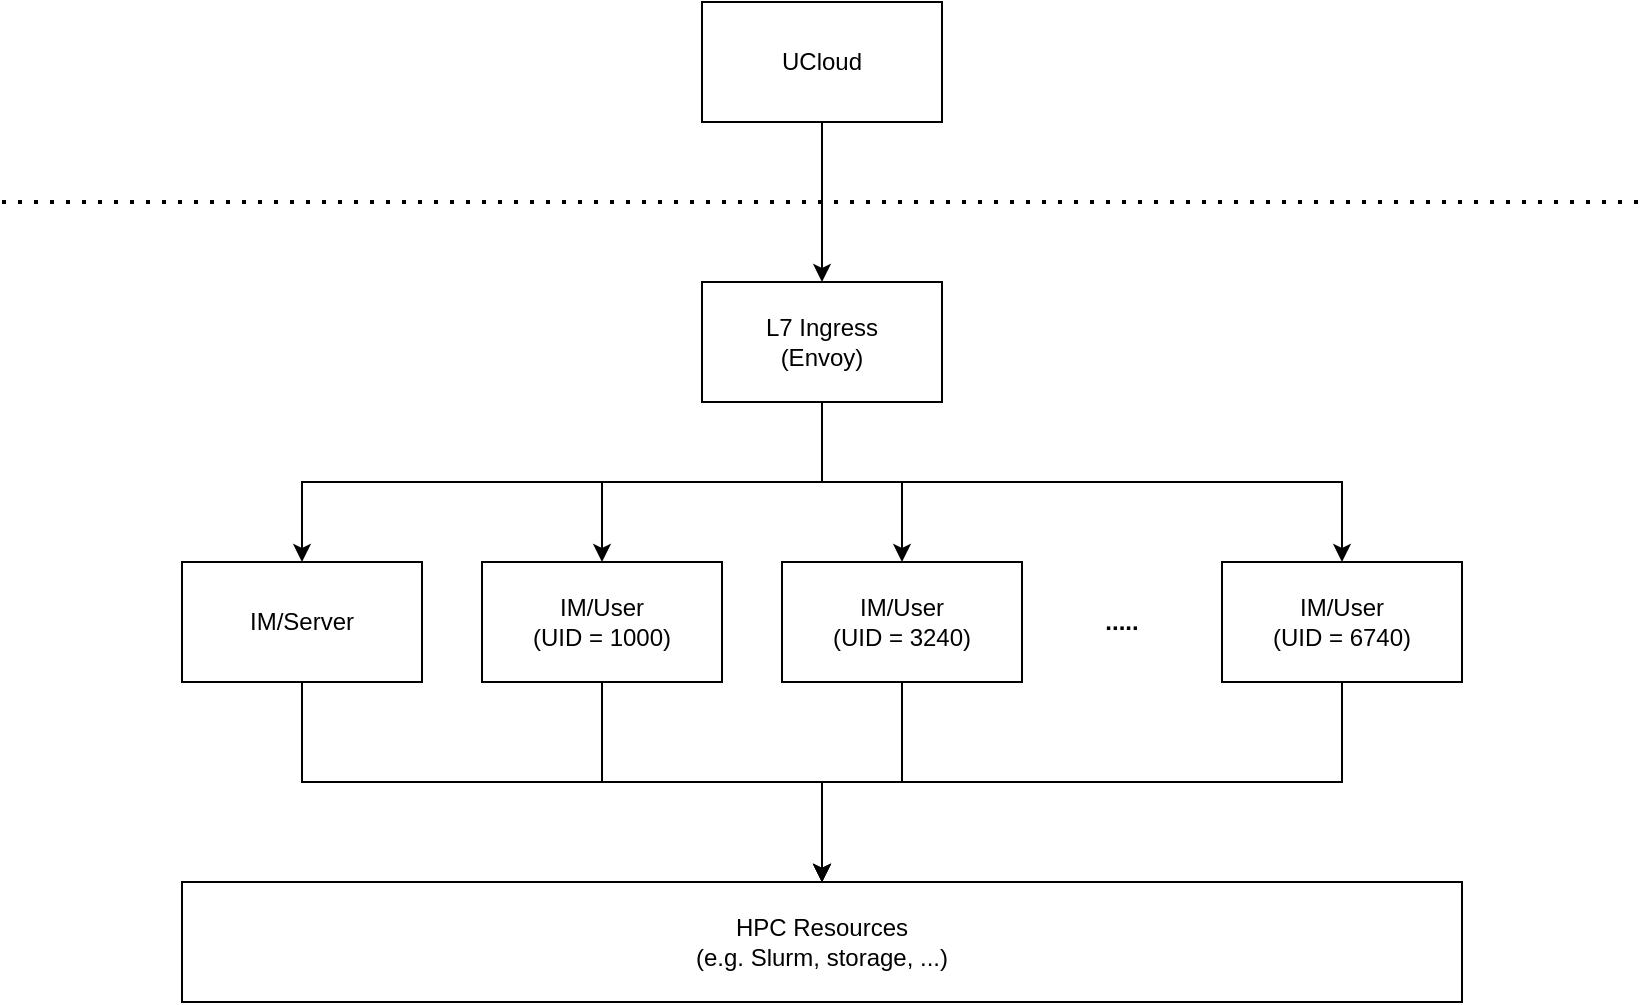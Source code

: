 <mxfile version="13.9.9" type="device"><diagram id="3JN0H6B1jMPa7w1rb1jz" name="Page-1"><mxGraphModel dx="868" dy="810" grid="1" gridSize="10" guides="1" tooltips="1" connect="1" arrows="1" fold="1" page="1" pageScale="1" pageWidth="2336" pageHeight="1654" math="0" shadow="0"><root><mxCell id="0"/><mxCell id="1" parent="0"/><mxCell id="iKZBjj4oXw9PYyQk32b6-4" style="edgeStyle=orthogonalEdgeStyle;rounded=0;orthogonalLoop=1;jettySize=auto;html=1;entryX=0.5;entryY=0;entryDx=0;entryDy=0;" edge="1" parent="1" source="iKZBjj4oXw9PYyQk32b6-1" target="iKZBjj4oXw9PYyQk32b6-3"><mxGeometry relative="1" as="geometry"/></mxCell><mxCell id="iKZBjj4oXw9PYyQk32b6-1" value="UCloud" style="rounded=0;whiteSpace=wrap;html=1;" vertex="1" parent="1"><mxGeometry x="690" y="190" width="120" height="60" as="geometry"/></mxCell><mxCell id="iKZBjj4oXw9PYyQk32b6-2" value="" style="endArrow=none;dashed=1;html=1;dashPattern=1 3;strokeWidth=2;" edge="1" parent="1"><mxGeometry width="50" height="50" relative="1" as="geometry"><mxPoint x="340" y="290" as="sourcePoint"/><mxPoint x="1160" y="290" as="targetPoint"/></mxGeometry></mxCell><mxCell id="iKZBjj4oXw9PYyQk32b6-10" style="edgeStyle=orthogonalEdgeStyle;rounded=0;orthogonalLoop=1;jettySize=auto;html=1;exitX=0.5;exitY=1;exitDx=0;exitDy=0;entryX=0.5;entryY=0;entryDx=0;entryDy=0;" edge="1" parent="1" source="iKZBjj4oXw9PYyQk32b6-3" target="iKZBjj4oXw9PYyQk32b6-5"><mxGeometry relative="1" as="geometry"/></mxCell><mxCell id="iKZBjj4oXw9PYyQk32b6-11" style="edgeStyle=orthogonalEdgeStyle;rounded=0;orthogonalLoop=1;jettySize=auto;html=1;exitX=0.5;exitY=1;exitDx=0;exitDy=0;entryX=0.5;entryY=0;entryDx=0;entryDy=0;" edge="1" parent="1" source="iKZBjj4oXw9PYyQk32b6-3" target="iKZBjj4oXw9PYyQk32b6-6"><mxGeometry relative="1" as="geometry"/></mxCell><mxCell id="iKZBjj4oXw9PYyQk32b6-12" style="edgeStyle=orthogonalEdgeStyle;rounded=0;orthogonalLoop=1;jettySize=auto;html=1;exitX=0.5;exitY=1;exitDx=0;exitDy=0;entryX=0.5;entryY=0;entryDx=0;entryDy=0;" edge="1" parent="1" source="iKZBjj4oXw9PYyQk32b6-3" target="iKZBjj4oXw9PYyQk32b6-7"><mxGeometry relative="1" as="geometry"/></mxCell><mxCell id="iKZBjj4oXw9PYyQk32b6-13" style="edgeStyle=orthogonalEdgeStyle;rounded=0;orthogonalLoop=1;jettySize=auto;html=1;exitX=0.5;exitY=1;exitDx=0;exitDy=0;entryX=0.5;entryY=0;entryDx=0;entryDy=0;" edge="1" parent="1" source="iKZBjj4oXw9PYyQk32b6-3" target="iKZBjj4oXw9PYyQk32b6-9"><mxGeometry relative="1" as="geometry"/></mxCell><mxCell id="iKZBjj4oXw9PYyQk32b6-3" value="L7 Ingress&lt;br&gt;(Envoy)" style="rounded=0;whiteSpace=wrap;html=1;" vertex="1" parent="1"><mxGeometry x="690" y="330" width="120" height="60" as="geometry"/></mxCell><mxCell id="iKZBjj4oXw9PYyQk32b6-18" style="edgeStyle=orthogonalEdgeStyle;rounded=0;orthogonalLoop=1;jettySize=auto;html=1;exitX=0.5;exitY=1;exitDx=0;exitDy=0;entryX=0.5;entryY=0;entryDx=0;entryDy=0;" edge="1" parent="1" source="iKZBjj4oXw9PYyQk32b6-5" target="iKZBjj4oXw9PYyQk32b6-14"><mxGeometry relative="1" as="geometry"/></mxCell><mxCell id="iKZBjj4oXw9PYyQk32b6-5" value="IM/Server" style="rounded=0;whiteSpace=wrap;html=1;" vertex="1" parent="1"><mxGeometry x="430" y="470" width="120" height="60" as="geometry"/></mxCell><mxCell id="iKZBjj4oXw9PYyQk32b6-19" style="edgeStyle=orthogonalEdgeStyle;rounded=0;orthogonalLoop=1;jettySize=auto;html=1;exitX=0.5;exitY=1;exitDx=0;exitDy=0;entryX=0.5;entryY=0;entryDx=0;entryDy=0;" edge="1" parent="1" source="iKZBjj4oXw9PYyQk32b6-6" target="iKZBjj4oXw9PYyQk32b6-14"><mxGeometry relative="1" as="geometry"/></mxCell><mxCell id="iKZBjj4oXw9PYyQk32b6-6" value="IM/User&lt;br&gt;(UID = 1000)" style="rounded=0;whiteSpace=wrap;html=1;" vertex="1" parent="1"><mxGeometry x="580" y="470" width="120" height="60" as="geometry"/></mxCell><mxCell id="iKZBjj4oXw9PYyQk32b6-16" style="edgeStyle=orthogonalEdgeStyle;rounded=0;orthogonalLoop=1;jettySize=auto;html=1;exitX=0.5;exitY=1;exitDx=0;exitDy=0;entryX=0.5;entryY=0;entryDx=0;entryDy=0;" edge="1" parent="1" source="iKZBjj4oXw9PYyQk32b6-7" target="iKZBjj4oXw9PYyQk32b6-14"><mxGeometry relative="1" as="geometry"/></mxCell><mxCell id="iKZBjj4oXw9PYyQk32b6-7" value="IM/User&lt;br&gt;(UID = 3240)" style="rounded=0;whiteSpace=wrap;html=1;" vertex="1" parent="1"><mxGeometry x="730" y="470" width="120" height="60" as="geometry"/></mxCell><mxCell id="iKZBjj4oXw9PYyQk32b6-8" value="....." style="text;html=1;strokeColor=none;fillColor=none;align=center;verticalAlign=middle;whiteSpace=wrap;rounded=0;fontStyle=1" vertex="1" parent="1"><mxGeometry x="880" y="490" width="40" height="20" as="geometry"/></mxCell><mxCell id="iKZBjj4oXw9PYyQk32b6-15" style="edgeStyle=orthogonalEdgeStyle;rounded=0;orthogonalLoop=1;jettySize=auto;html=1;exitX=0.5;exitY=1;exitDx=0;exitDy=0;entryX=0.5;entryY=0;entryDx=0;entryDy=0;" edge="1" parent="1" source="iKZBjj4oXw9PYyQk32b6-9" target="iKZBjj4oXw9PYyQk32b6-14"><mxGeometry relative="1" as="geometry"/></mxCell><mxCell id="iKZBjj4oXw9PYyQk32b6-9" value="IM/User&lt;br&gt;(UID = 6740)" style="rounded=0;whiteSpace=wrap;html=1;" vertex="1" parent="1"><mxGeometry x="950" y="470" width="120" height="60" as="geometry"/></mxCell><mxCell id="iKZBjj4oXw9PYyQk32b6-14" value="HPC Resources&lt;br&gt;(e.g. Slurm, storage, ...)" style="rounded=0;whiteSpace=wrap;html=1;" vertex="1" parent="1"><mxGeometry x="430" y="630" width="640" height="60" as="geometry"/></mxCell></root></mxGraphModel></diagram></mxfile>